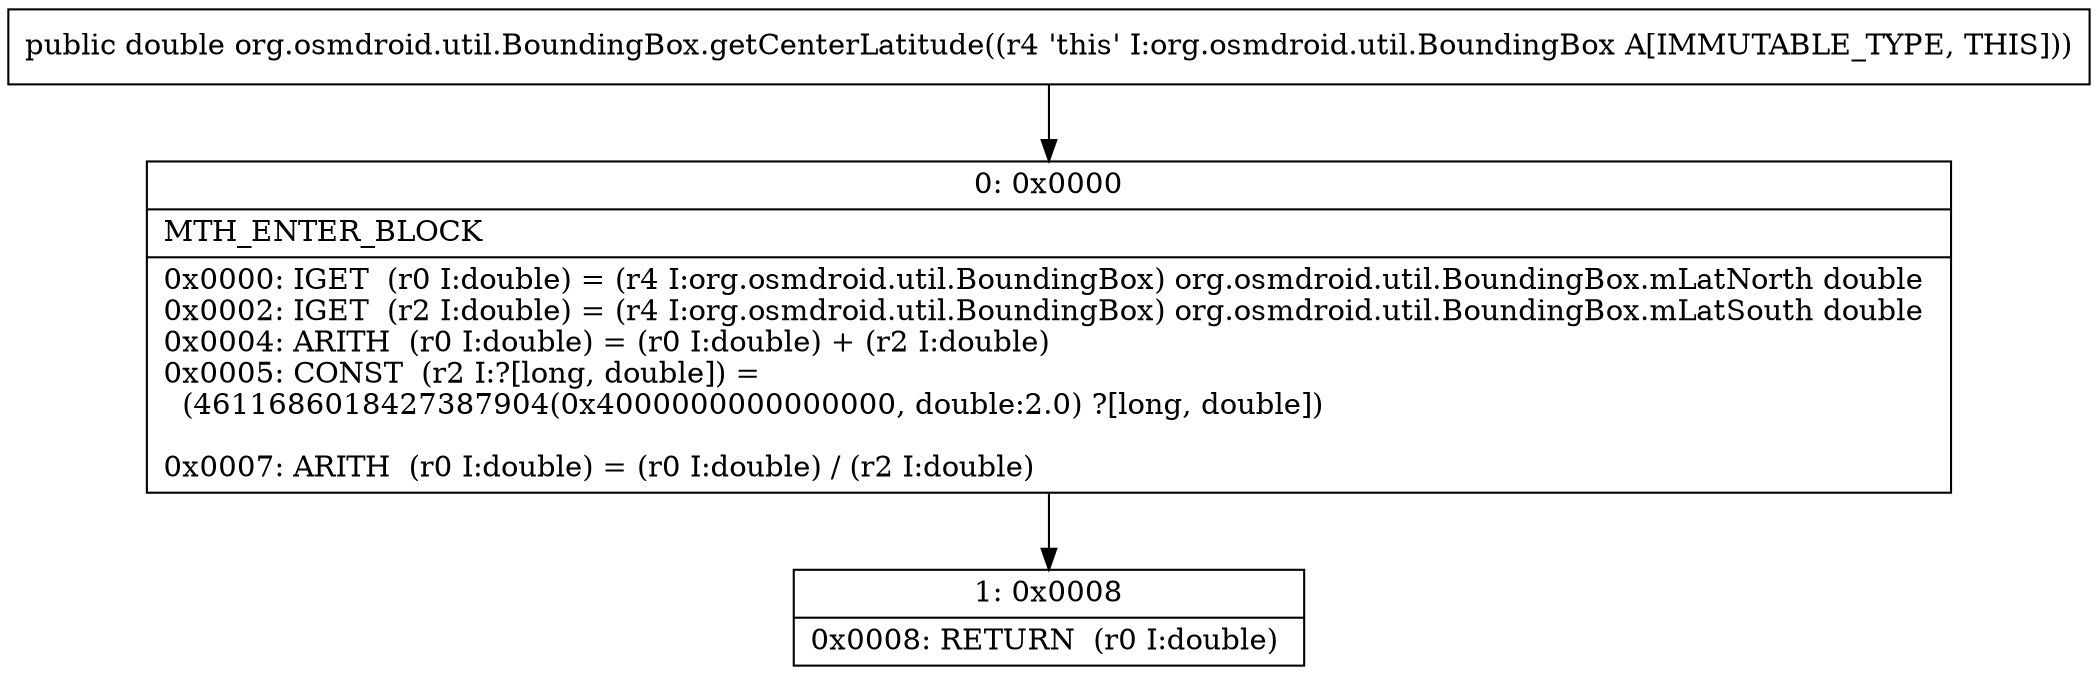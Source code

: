 digraph "CFG fororg.osmdroid.util.BoundingBox.getCenterLatitude()D" {
Node_0 [shape=record,label="{0\:\ 0x0000|MTH_ENTER_BLOCK\l|0x0000: IGET  (r0 I:double) = (r4 I:org.osmdroid.util.BoundingBox) org.osmdroid.util.BoundingBox.mLatNorth double \l0x0002: IGET  (r2 I:double) = (r4 I:org.osmdroid.util.BoundingBox) org.osmdroid.util.BoundingBox.mLatSouth double \l0x0004: ARITH  (r0 I:double) = (r0 I:double) + (r2 I:double) \l0x0005: CONST  (r2 I:?[long, double]) = \l  (4611686018427387904(0x4000000000000000, double:2.0) ?[long, double])\l \l0x0007: ARITH  (r0 I:double) = (r0 I:double) \/ (r2 I:double) \l}"];
Node_1 [shape=record,label="{1\:\ 0x0008|0x0008: RETURN  (r0 I:double) \l}"];
MethodNode[shape=record,label="{public double org.osmdroid.util.BoundingBox.getCenterLatitude((r4 'this' I:org.osmdroid.util.BoundingBox A[IMMUTABLE_TYPE, THIS])) }"];
MethodNode -> Node_0;
Node_0 -> Node_1;
}

